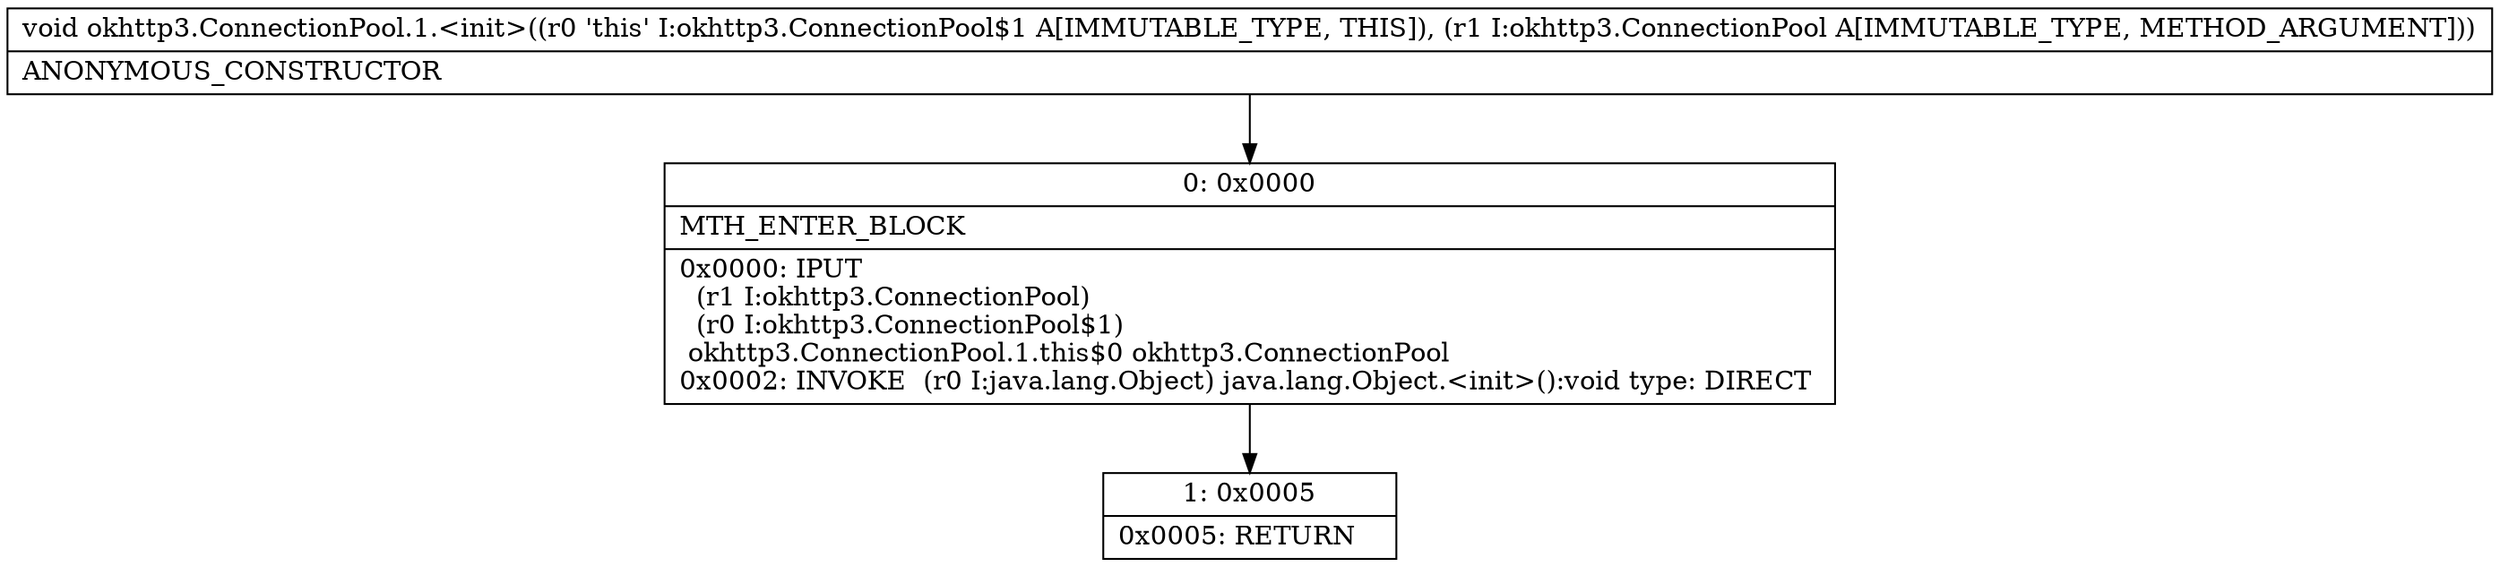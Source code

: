 digraph "CFG forokhttp3.ConnectionPool.1.\<init\>(Lokhttp3\/ConnectionPool;)V" {
Node_0 [shape=record,label="{0\:\ 0x0000|MTH_ENTER_BLOCK\l|0x0000: IPUT  \l  (r1 I:okhttp3.ConnectionPool)\l  (r0 I:okhttp3.ConnectionPool$1)\l okhttp3.ConnectionPool.1.this$0 okhttp3.ConnectionPool \l0x0002: INVOKE  (r0 I:java.lang.Object) java.lang.Object.\<init\>():void type: DIRECT \l}"];
Node_1 [shape=record,label="{1\:\ 0x0005|0x0005: RETURN   \l}"];
MethodNode[shape=record,label="{void okhttp3.ConnectionPool.1.\<init\>((r0 'this' I:okhttp3.ConnectionPool$1 A[IMMUTABLE_TYPE, THIS]), (r1 I:okhttp3.ConnectionPool A[IMMUTABLE_TYPE, METHOD_ARGUMENT]))  | ANONYMOUS_CONSTRUCTOR\l}"];
MethodNode -> Node_0;
Node_0 -> Node_1;
}

